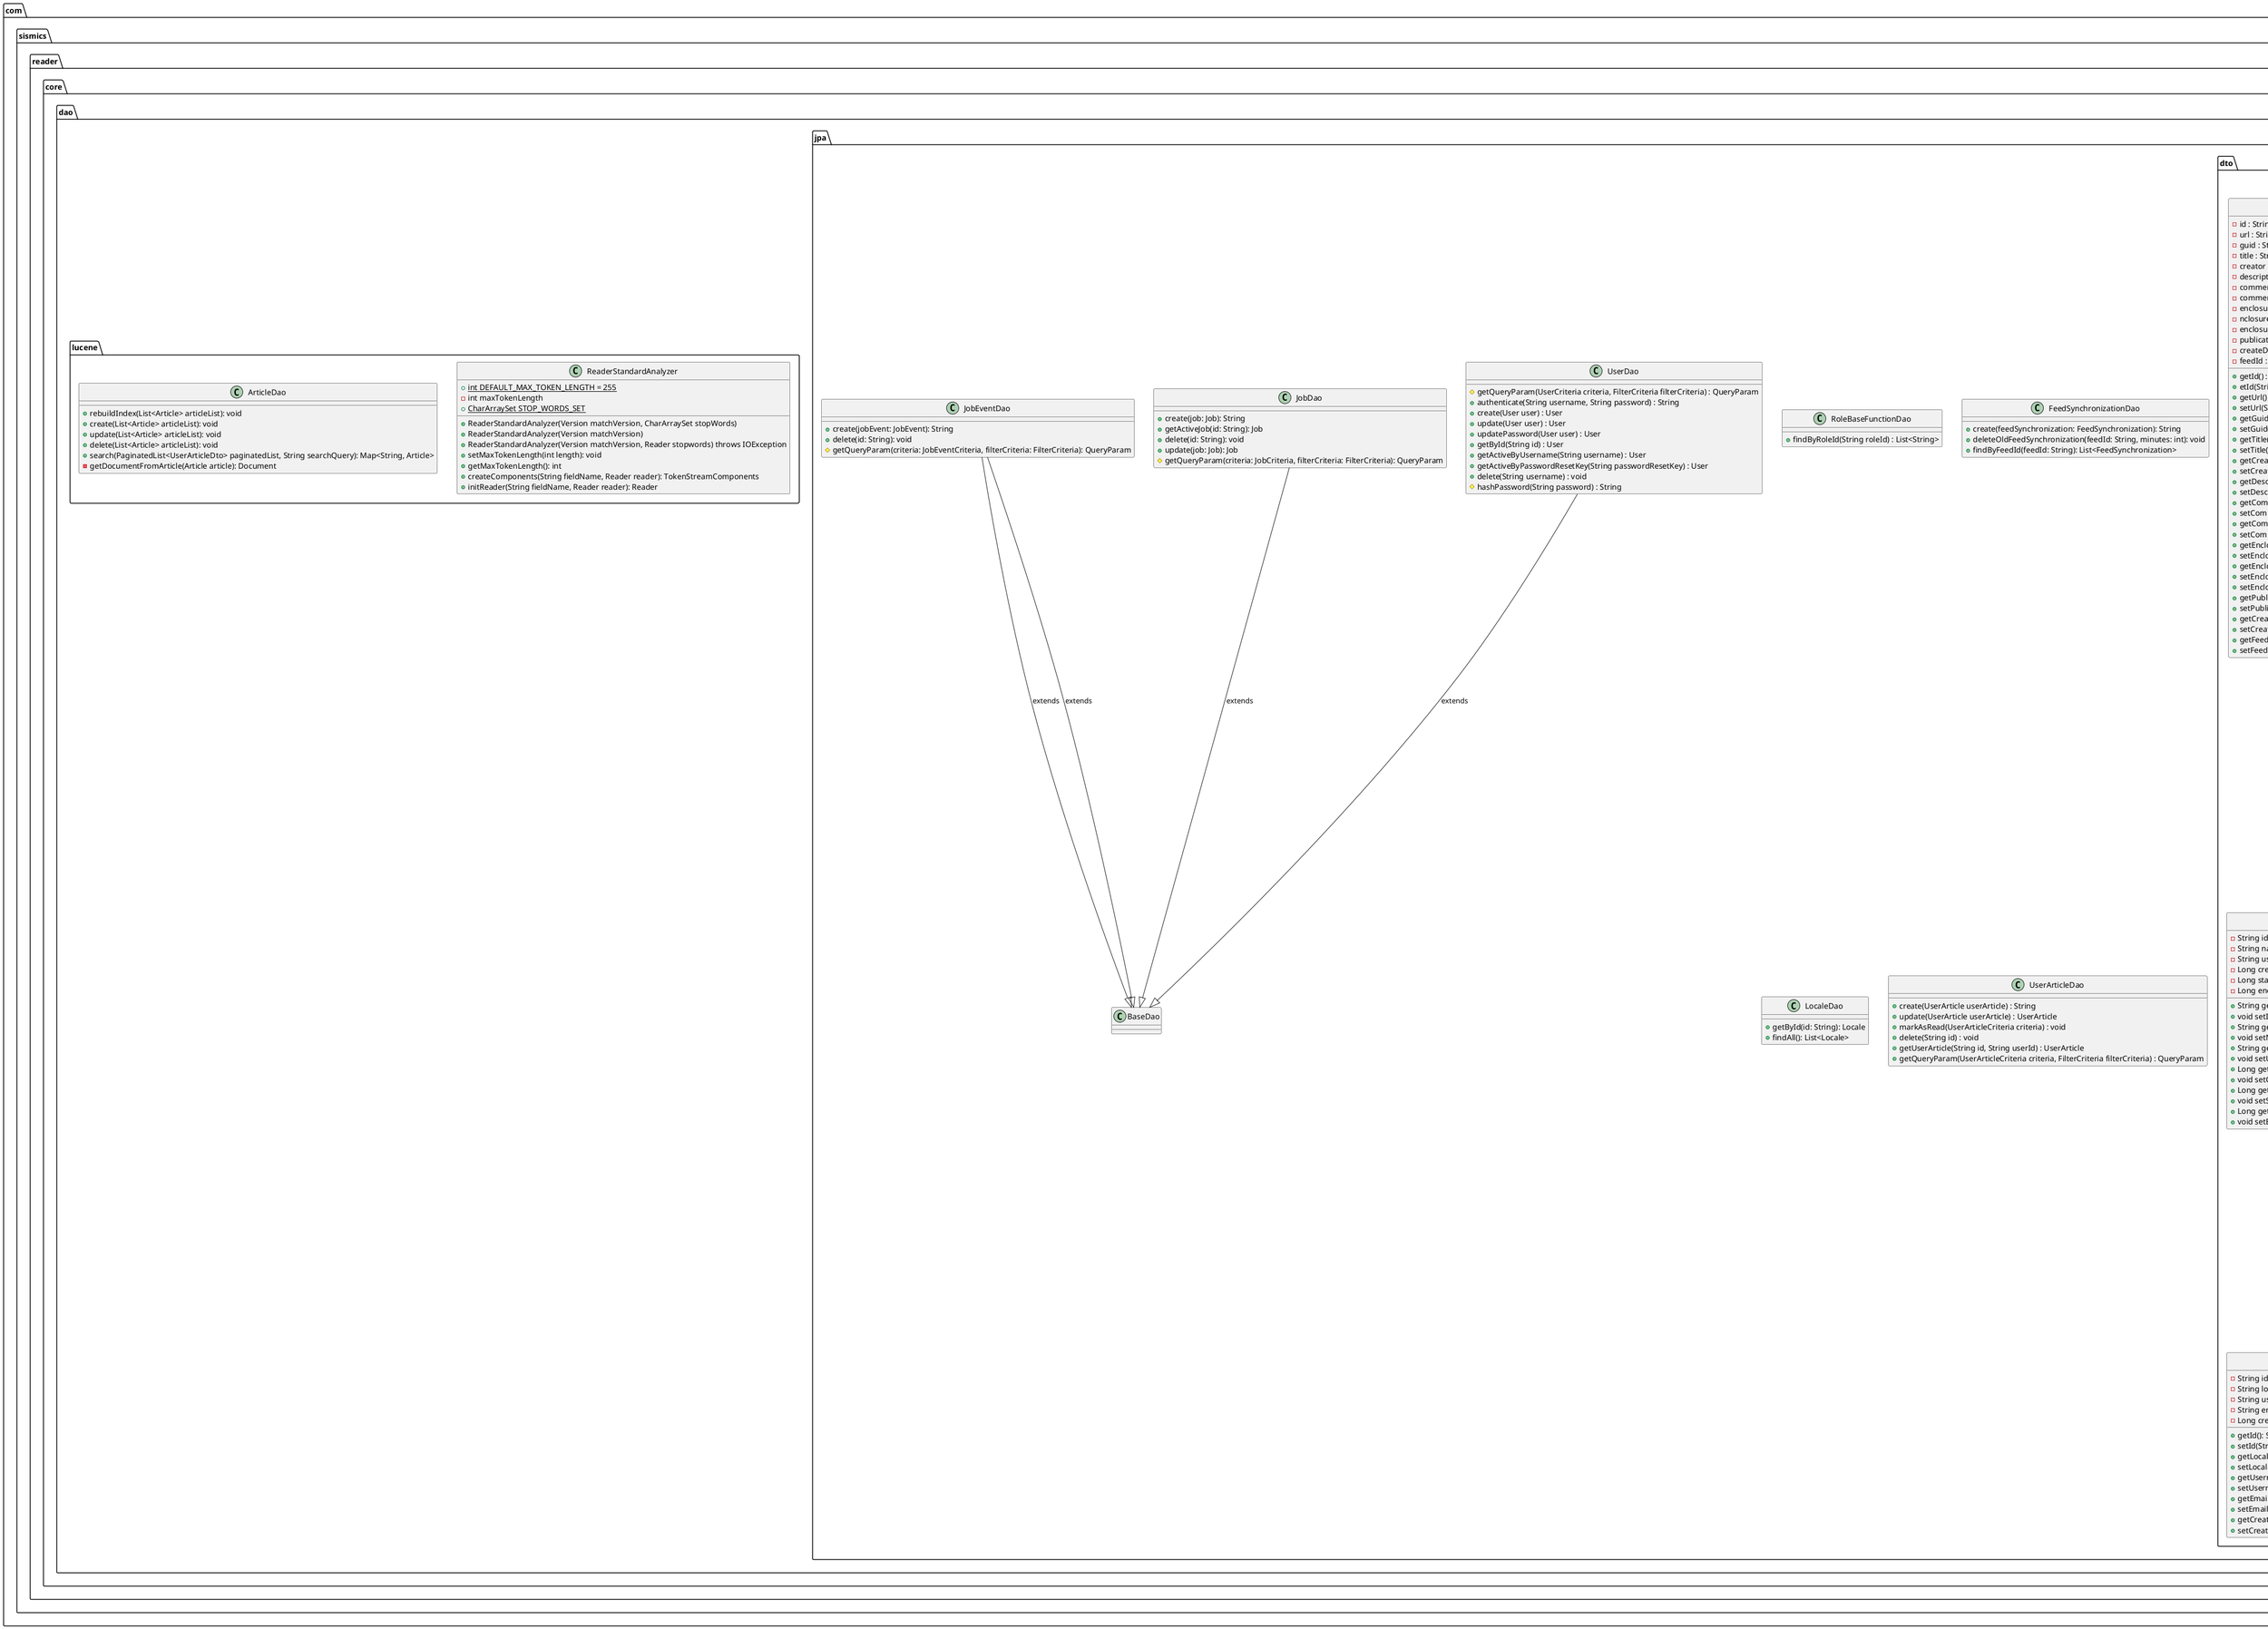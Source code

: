 @startuml classdiagram
package "com.sismics.reader.core.constant" {
    ' configtype.java
  enum ConfigType {
    LUCENE_DIRECTORY_STORAGE
  }

class Constants {
    ' constants.java how to represent static and final in class diagrams
    + String DEFAULT_LOCALE_ID = "en"
    + String DEFAULT_TIMEZONE_ID = "Europe/London"
    + String DEFAULT_THEME_ID = "default.less"
    + String DEFAULT_ADMIN_PASSWORD = "$2a$05$6Ny3TjrW3aVAL1or2SlcR.fhuDgPKp5jp.P9fBXwVNePgeLqb4i3C"
    + String LUCENE_DIRECTORY_STORAGE_RAM = "RAM"
    + String LUCENE_DIRECTORY_STORAGE_FILE = "FILE"
    + String DEFAULT_USER_ROLE = "user"
    + String JOB_IMPORT = "import"
    + String JOB_EVENT_FEED_COUNT = "import.feed_count"
    + String JOB_EVENT_STARRED_ARTICLED_COUNT = "import.starred_article_count"
    + String JOB_EVENT_FEED_IMPORT_SUCCESS = "import.feed_import_success"
    + String JOB_EVENT_FEED_IMPORT_FAILURE = "import.feed_import_failure"
    + String JOB_EVENT_STARRED_ARTICLE_IMPORT_SUCCESS = "import.starred_article_import_success"
    + String JOB_EVENT_STARRED_ARTICLE_IMPORT_FAILURE = "import.starred_article_import_failure"
}

}
package com.sismics.reader.core.dao.file.json {
    class StarredArticleImportedEvent {
        - Feed: feed
        - Article: article

        + getFeed() : Feed
        + setFeed(Feed feed) : void
        + getArticle() : Article
        + setArticle(Article article) : void
        + toString() : String
    }
    ' StarredArticleImportedEvent.java
'     ' // Representing relationships with Feed and Article classes
'     class Feed
'     class Article

'     ' // Usage relationships
'     StarredArticleImportedEvent --> Feed : feed
'     StarredArticleImportedEvent --> Article : article
}
package com.sismics.reader.core.dao.file.json {
    interface StarredArticleImportedListener {
        + onStarredArticleImported(StarredArticleImportedEvent event) : void
    }

    ' starredArticleImportedListener.java

    ' class StarredArticleImportedEvent

    ' // Association to represent the use of StarredArticleImportedEvent
    ' StarredArticleImportedListener --> StarredArticleImportedEvent : event
}
package com.sismics.reader.core.dao.file.json {
    class StarredReader {
        - {static}  log : Logger
        - StarredArticleImportedListener : starredArticleImportedListener

        + read(InputStream is) : void
        + setStarredArticleListener(StarredArticleImportedListener starredArticleListener) : void
    }
    ' starredReader.java
    ' class Feed {
    '     + void setRssUrl(String rssUrl)
    '     + void setTitle(String title)
    '     + void setUrl(String url)
    ' }

    ' class Article {
    '     + void setTitle(String title)
    '     + void setPublicationDate(Date publicationDate)
    '     + void setUrl(String url)
    '     + void setDescription(String description)
    ' }


    ' class JsonValidationUtil {
    '     + static void validateJsonString(JsonNode node, String field, boolean required)
    '     + static void validateJsonArray(JsonNode node, String field, boolean required)
    '     + static void validateJsonObject(JsonNode node, String field, boolean required)
    '     + static void validateJsonNumber(JsonNode node, String field, boolean required)
    ' }

    ' class Logger {
    '     + static Logger getLogger(Class clazz)
    '     + boolean isInfoEnabled()
    '     + void info(String message)
    ' }

    ' class ObjectMapper {
    '     + JsonNode readTree(InputStream is)
    ' }

    ' // Associations
    ' StarredReader --> "1" StarredArticleImportedListener
    ' StarredReader --> "1" Logger : log
    ' StarredReader --> "1" ObjectMapper
    ' StarredReader --> "*" JsonNode
    ' StarredReader --> "1" JsonValidationUtil
    ' StarredArticleImportedEvent --> Feed
    ' StarredArticleImportedEvent --> Article
    ' StarredArticleImportedListener --> StarredArticleImportedEvent
}

package com.sismics.reader.core.dao.file.opml {
    class OpmlFlattener {
        + {static} flatten(List<Outline> outlineList) : Map<String, List<Outline>> 
        - {static} flatten(List<Outline> outlineTree, Map<String, List<Outline>> outlineMap, String prefix) : void
        - {static} getPrefix(Outline outline, String prefix) : String
    }
    ' opmlFlattener.java

    ' class Outline {
    '     + String getXmlUrl()
    '     + String getText()
    '     + String getTitle()
    '     + List<Outline> getOutlineList()
    ' }

    ' class StringUtils {
    '     + static boolean isBlank(String str)
    '     + static boolean isNotBlank(String str)
    ' }

    ' ' // Associations
    ' OpmlFlattener --> Outline : uses
    ' OpmlFlattener --> StringUtils : uses
}


package com.sismics.reader.core.dao.file.opml {
    class DefaultHandler{}
    class OpmlReader extends DefaultHandler {
        - {static}  log : Logger
        - content : String 
        - rootOutline : Outline
        - currentOutline : Outline 
        ' - Element { UNKNOWN, OPML, BODY, OUTLINE } : enum 
        - currentElement : Element
        - elementStack : Stack<Element>
        - outlineStack : Stack<Outline> 

        + OpmlReader() : void 
        + read(InputStream is) : void
        + getOutlineList() : List<Outline>
        + startElement(String uri, String localName, String qName, Attributes attributes) : void
        + endElement(String uri, String localName, String qName) : void
        + characters(char[] ch, int start, int length) : void
        - pushElement(Element newElement) : void
        - popElement() : void
    }

    class Outline {
        + void setText(String text)
        + void setTitle(String title)
        + void setXmlUrl(String xmlUrl)
        + void setHtmlUrl(String htmlUrl)
        + void setType(String type)
        + List<Outline> getOutlineList()
    }
    ' OpmlReader.java
    ' class StringUtils {
    '     + static boolean isBlank(String str)
    '     + static String trim(String str)
    ' }

    ' class Logger {
    '     + static Logger getLogger(Class<?> clazz)
    '     + boolean isTraceEnabled()
    '     + void trace(String message)
    '     + void warn(String message)
    ' }

    ' class LoggerFactory {
    '     + static Logger getLogger(Class<?> clazz)
    ' }

    ' class SAXParser {
    '     + void parse(InputStream is, DefaultHandler handler)
    ' }

    ' class SAXParserFactory {
    '     + static SAXParserFactory newInstance()
    '     + void setNamespaceAware(boolean awareness)
    '     + void setFeature(String name, boolean value)
    '     + SAXParser newSAXParser() throws Exception
    ' }

    ' interface Attributes {
    '     + String getValue(String qName)
    ' }

    ' interface DefaultHandler {
    '     + void startElement(String uri, String localName, String qName, Attributes attributes) throws SAXException
    '     + void endElement(String uri, String localName, String qName) throws SAXException
    '     + void characters(char[] ch, int start, int length) throws SAXException
    ' }

    ' // Associations
    ' OpmlReader --> Outline : uses
    ' OpmlReader --> StringUtils : uses
    ' OpmlReader --> Logger : uses logging
    ' OpmlReader --> SAXParser : uses
    ' OpmlReader --> SAXParserFactory : uses
    ' OpmlReader --> Attributes : interacts
    ' Outline --> Outline : manages sub-outlines
    ' OpmlReader --|> DefaultHandler : extends
}


package com.sismics.reader.core.dao.file.opml {
    class Outline {
        - text : String 
        - title : String
        - type : String
        - xmlUrl : String
        - htmlUrl : String
        - outlineList : List<Outline>

        + Outline() : void
        + getText() : String
        + setText(String text) : void
        + getTitle() : String
        + setTitle(String title) : void
        + getType() : String
        + setType(String type) : void
        + getXmlUrl() : String
        + setXmlUrl(String xmlUrl) : void
        + getHtmlUrl() : String
        + setHtmlUrl(String htmlUrl) : void
        + getOutlineList() : List<Outline>
    }
}
package com.sismics.reader.core.dao.file.rss {
    class AtomArticleCommentUrlGuesserStrategy {
        + guess(List<AtomLink> atomLinkList) : String
    }
    ' AtomArticleCommentUrlGuesserStrategy.java

    ' AtomArticleCommentUrlGuesserStrategy --> "uses" AtomLink
    class AtomArticleUrlGuesserStrategy {
        + guess(List<AtomLink> atomLinkList) : String
    }
    ' AtomArticleUrlGuesserStrategy.java
    ' AtomLink.java
    class AtomLink {
        - rel : String
        - type : String
        - href : String

        + AtomLink(String rel, String type, String href)
        + getRel() : String
        + setRel(String rel) : void
        + getHref() : String
        + setHref(String href) : void
        + getType() : String
        + setType(String type) : void
    }
    ' AtomArticleUrlGuesserStrategy --> "uses" AtomLink
    class AtomUrlGuesserStrategy {
        + guessSiteUrl(List<AtomLink> atomLinkList) : String
        + guessFeedUrl(List<AtomLink> atomLinkList) : String
    }
    ' AtomUrlGuesserStrategy.java
    ' GuidFixer.java
    class GuidFixer {
        + {static} fixGuid(Article article) : void
    }

    ' class Article {
    '     - String guid
    '     - String url
    '     - String title
    '     - String description

    '     + String getGuid()
    '     + void setGuid(String guid)
    '     + String getUrl()
    '     + String getTitle()
    '     + String getDescription()
    ' }

    ' class StringUtils {
    '     + static boolean isBlank(String str)
    '     + static boolean isNotBlank(String str)
    ' }

    ' class Hashing {
    '     + static Hasher sha1()
    ' }

    ' class Hasher {
    '     + Hasher putString(String str)
    '     + String hash()
    ' }

    ' GuidFixer ..> Article : uses
    ' GuidFixer ..> StringUtils : uses
    ' GuidFixer ..> Hashing : uses
    ' Hashing ..> Hasher : creates

class RssReader  extends DefaultHandler {
    - {static} log : Logger
    - {static} DF_RSS : DateTimeFormatter
    - {static} DF_ATOM : DateTimeFormatter
    - {static} DF_DC : DateTimeFormatter
    - content : String
    - feed : Feed
    - article : Article
    - articleList : List<Article>
    - atomLinkList : List<AtomLink>
    - atomArticleLinkList : List<AtomLink>
    - fatalErrorCount : int
    - {static}  URI_XML : String
    - {static}  URI_ATOM :  String
    - {static}  URI_RDF : String
    - {static}  URI_SLASH : String
    - {static}  URI_DC : String
    - {static}  URI_CONTENT : String
    - {static}  URI_THREAD : String
    - feedType : FeedType
    - currentElement : Element
    - elementStack : Stack<Element>
    - {static} FATAL_ERROR_MAX : int
    ' - enum FeedType { RSS, ATOM, RDF }
    ' - enum Element {
    '     UNKNOWN, RSS, RSS_CHANNEL, RSS_TITLE, RSS_LINK,
    '     RSS_DESCRIPTION, RSS_LANGUAGE, ITEM, ITEM_TITLE,
    '     ITEM_GUID, ITEM_LINK, ITEM_COMMENTS, ITEM_SLASH_COMMENTS,
    '     ITEM_DESCRIPTION, ITEM_DC_CREATOR, ITEM_DC_DATE,
    '     ITEM_PUB_DATE, ITEM_CONTENT_ENCODED, ITEM_ENCLOSURE,
    '     FEED, ATOM_TITLE, ATOM_SUBTITLE, ATOM_LINK,
    '     ATOM_ID, ATOM_UPDATED, ENTRY, ENTRY_TITLE,
    '     ENTRY_LINK, ENTRY_UPDATED, ENTRY_ID, ENTRY_SUMMARY,
    '     ENTRY_CONTENT, ENTRY_AUTHOR, AUTHOR_NAME, RDF
    ' }

    + RssReader()
    'override methods
    + readRssFeed(InputStream is): void
    + startElement(String uri, String localName, String qName, Attributes attributes): void
}

' class Feed {
'     - String url
'     - String baseUri
'     - String language
'     + setUrl(String url): void
'     + setBaseUri(String baseUri): void
'     + setLanguage(String language): void
' }

' class Article {
'     - String guid
'     - String enclosureUrl
'     - Integer enclosureLength
'     - String enclosureType
'     + setGuid(String guid): void
'     + setEnclosureUrl(String enclosureUrl): void
'     + setEnclosureLength(Integer enclosureLength): void
'     + setEnclosureType(String enclosureType): void
' }

' RssReader *-- Feed
' RssReader *-- Article
' RssReader *-- AtomLink
' RssReader *-- Stack
' RssReader *-- List
'XmlReader.java
class XmlReader {
    - {static} HEADER_SIZE : int
    - internalInputStreamReader : InputStreamReader
    + XmlReader(InputStream in, String defaultEnc) 
    + close(): void
    + read(char[] cbuf, int off, int len): int
}

' class Reader {
'     + close(): void
'     + read(char[] cbuf, int off, int len): int
' }

' class InputStreamReader {
'     + InputStreamReader(InputStream in, String charsetName) <<constructor>>
'     + close(): void
'     + read(char[] cbuf, int off, int len): int
' }

' class InputStream {
' }

' class PushbackInputStream {
'     + PushbackInputStream(InputStream in, int size) <<constructor>>
'     + unread(byte[] buf, int off, int len): void
' }

' class ByteStreams {
'     + read(InputStream in, byte[] b, int off, int len): int
' }

' class Charset {
'     + forName(String charsetName): Charset
' }

' class Pattern {
'     + compile(String regex): Pattern
'     + matcher(CharSequence input): Matcher
' }

' class Matcher {
'     + find(): boolean
'     + group(int group): String
' }

XmlReader --|> Reader
' XmlReader *-- InputStreamReader
' XmlReader *-- PushbackInputStream
' XmlReader ..> ByteStreams : uses
' XmlReader ..> Charset : uses
' XmlReader ..> Pattern : uses
' Pattern ..> Matcher : creates

}
package "com.sismics.reader.core.dao.jpa.dto"{
class ArticleDto {
    - id : String
    - url : String
    - guid : String
    - title : String
    - creator : String
    - description : String
    - commentUrl : String
    - commentCount : int
    - enclosureUrl : String
    - nclosureCount : int
    - enclosureType : String
    - publicationDate : Date
    - createDate : Date
    - feedId : String

    + getId() : String
    + etId(String id) : void
    + getUrl() : String
    + setUrl(String url) : void
    + getGuid() : String
    + setGuid(String guid) : void
    + getTitle() : String
    + setTitle(String title) : void
    + getCreator() : String
    + setCreator(String creator) : void
    + getDescription() : String
    + setDescription(String description) : void
    + getCommentUrl() : String
    + setCommentUrl(String commentUrl) : void
    + getCommentCount() : int
    + setCommentCount(Integer commentCount) : void
    + getEnclosureUrl() : String
    + setEnclosureUrl(String enclosureUrl) : void
    + getEnclosureCount() : int
    + setEnclosureCount(Integer enclosureCount) : void
    + setEnclosureType(String enclosureType) : void
    + getPublicationDate() : Date
    + setPublicationDate(Date publicationDate) : void
    + getCreateDate() : Date
    + setCreateDate(Date createDate) : void
    + getFeedId() : String
    + setFeedId(String feedId) : void
}
class FeedDto {
    - String id
    - String rssUrl

    + String getId()
    + void setId(String id)
    + String getRssUrl()
    + void setRssUrl(String rssUrl)
}
class FeedSubscriptionDto {
    - id : String
    - feedSubscriptionTitle : String
    - feedTitle : String
    - userId : String
    - feedId : String
    - feedRssUrl : String
    - feedUrl : String
    - feedDescription : String
    - unreadUserArticleCount : int
    - synchronizationFailCount : int
    - createDate : Date
    - categoryId : String
    - categoryParentId : String
    - categoryName : String
    - categoryFolded : boolean

    + getId() : String
    + setId(String id) : void
    + getFeedSubscriptionTitle() : String 
    + setFeedSubscriptionTitle(String feedSubscriptionTitle) : void 
    + getFeedTitle() : String 
    + setFeedTitle(String feedTitle) : void 
    + getUserId() : String
    + setUserId(String userId) : void 
    + getFeedId() : String
    + setFeedId(String feedId) : void
    + getFeedRssUrl() : String
    + setFeedRssUrl(String feedRssUrl) : void
    + getFeedUrl() : String 
    + setFeedUrl(String feedUrl) : void 
    + getFeedDescription() : String 
    + setFeedDescription(String feedDescription) : void 
    + getUnreadUserArticleCount() : int
    + setUnreadUserArticleCount(Integer unreadUserArticleCount) : void
    + getSynchronizationFailCount() : int
    + setSynchronizationFailCount(Integer synchronizationFailCount) : void
    + getCreateDate() : Date
    + setCreateDate(Date createDate) : void
    + getCategoryId() : String
    + setCategoryId(String categoryId) : void
    + getCategoryParentId() : String
    + setCategoryParentId(String categoryParentId) : void
    + getCategoryName() : String
    + setCategoryName(String categoryName) : void
    + isCategoryFolded() : boolean
    + setCategoryFolded(boolean categoryFolded) : void
}
class JobDto {
    - String id
    - String name
    - String userId
    - Long createTimestamp
    - Long startTimestamp
    - Long endTimestamp

    + String getId()
    + void setId(String id)
    + String getName()
    + void setName(String name)
    + String getUserId()
    + void setUserId(String userId)
    + Long getCreateTimestamp()
    + void setCreateTimestamp(Long createTimestamp)
    + Long getStartTimestamp()
    + void setStartTimestamp(Long startTimestamp)
    + Long getEndTimestamp()
    + void setEndTimestamp(Long endTimestamp)
}
class JobEventDto {
    - id : String
    - name : String
    - value : String

    + getId(): String
    + setId(String id): void
    + getName(): String
    + setName(String name): void
    + getValue(): String
    + setValue(String value): void
}
class UserArticleDto {
    - id : String
    - readTimestamp : Long
    - starTimestamp : Long
    - feedTitle : String
    - feedSubscriptionId : String
    - feedSubscriptionTitle : String
    - articleId : String
    - articleUrl : String
    - articleGuid : String
    - articleTitle : String
    - articleCreator : String
    - articleDescription : String
    - articleCommentUrl : String
    - articleCommentCount : Integer
    - articleEnclosureUrl : String
    - articleEnclosureLength : Integer
    - articleEnclosureType : String
    - articlePublicationTimestamp : Long

    + getId(): String
    + setId(String id): void
    + getReadTimestamp(): Long
    + setReadTimestamp(Long readTimestamp): void
    + getStarTimestamp(): Long
    + setStarTimestamp(Long starTimestamp): void
    + getFeedTitle(): String
    + setFeedTitle(String feedTitle): void
    + getFeedSubscriptionId(): String
    + setFeedSubscriptionId(String feedSubscriptionId): void
    + getFeedSubscriptionTitle(): String
    + setFeedSubscriptionTitle(String feedSubscriptionTitle): void
    + getArticleId(): String
    + setArticleId(String articleId): void
    + getArticleUrl(): String
    + setArticleUrl(String articleUrl): void
    + getArticleGuid(): String
    + setArticleGuid(String articleGuid): void
    + getArticleTitle(): String
    + setArticleTitle(String articleTitle): void
    + getArticleCreator(): String
    + setArticleCreator(String articleCreator): void
    + getArticleDescription(): String
    + setArticleDescription(String articleDescription): void
    + getArticleCommentUrl(): String
    + setArticleCommentUrl(String articleCommentUrl): void
    + getArticleCommentCount(): Integer
    + setArticleCommentCount(Integer articleCommentCount): void
    + getArticleEnclosureUrl(): String
    + setArticleEnclosureUrl(String articleEnclosureUrl): void
    + getArticleEnclosureLength(): Integer
    + setArticleEnclosureLength(Integer articleEnclosureLength): void
    + getArticleEnclosureType(): String
    + setArticleEnclosureType(String articleEnclosureType): void
    + getArticlePublicationTimestamp(): Long
    + setArticlePublicationTimestamp(Long articlePublicationTimestamp): void
}
}
package "com.sismics.reader.core.dao.jpa.dto"{
class UserDto {
    - String id
    - String localeId
    - String username
    - String email
    - Long createTimestamp

    + getId(): String
    + setId(String id): void
    + getLocaleId(): String
    + setLocaleId(String localeId): void
    + getUsername(): String
    + setUsername(String username): void
    + getEmail(): String
    + setEmail(String email): void
    + getCreateTimestamp(): Long
    + setCreateTimestamp(Long createTimestamp): void
}
}
package "com.sismics.reader.core.dao.lucene"{
class ReaderStandardAnalyzer {
    + {static} int DEFAULT_MAX_TOKEN_LENGTH = 255
    - int maxTokenLength
    + {static} CharArraySet STOP_WORDS_SET

    + ReaderStandardAnalyzer(Version matchVersion, CharArraySet stopWords)
    + ReaderStandardAnalyzer(Version matchVersion)
    + ReaderStandardAnalyzer(Version matchVersion, Reader stopwords) throws IOException
    + setMaxTokenLength(int length): void
    + getMaxTokenLength(): int
    + createComponents(String fieldName, Reader reader): TokenStreamComponents
    + initReader(String fieldName, Reader reader): Reader
}

' class StopwordAnalyzerBase {
'     + StopwordAnalyzerBase(Version matchVersion, CharArraySet stopWords)
' }

' class StandardTokenizer {
'     + StandardTokenizer(Version matchVersion, Reader reader)
'     + setMaxTokenLength(int length): void
' }

' class TokenStreamComponents {
'     + TokenStreamComponents(StandardTokenizer src, TokenStream tok)
' }

' class StandardFilter {
'     + StandardFilter(Version matchVersion, TokenStream tok)
' }

' class LowerCaseFilter {
'     + LowerCaseFilter(Version matchVersion, TokenStream tok)
' }

' class StopFilter {
'     + StopFilter(Version matchVersion, TokenStream tok, CharArraySet stopwords)
' }

' class HTMLStripCharFilter {
'     + HTMLStripCharFilter(Reader reader)
' }

' ReaderStandardAnalyzer --|> StopwordAnalyzerBase
' ReaderStandardAnalyzer o-- StandardTokenizer
' ReaderStandardAnalyzer o-- TokenStreamComponents
' ReaderStandardAnalyzer ..> StandardFilter
' ReaderStandardAnalyzer ..> LowerCaseFilter
' ReaderStandardAnalyzer ..> StopFilter
' ReaderStandardAnalyzer ..> HTMLStripCharFilter

class ArticleDao {
    + rebuildIndex(List<Article> articleList): void
    + create(List<Article> articleList): void
    + update(List<Article> articleList): void
    + delete(List<Article> articleList): void
    + search(PaginatedList<UserArticleDto> paginatedList, String searchQuery): Map<String, Article>
    - getDocumentFromArticle(Article article): Document
}

' class LuceneUtil {
'     + handle(Consumer<IndexWriter> consumer): void
' }

' class AppContext {
'     + getInstance(): AppContext
'     + getIndexingService(): IndexingService
' }

' class IndexingService {
'     + getDirectoryReader(): DirectoryReader
' }

' class Article {
'     + getId(): String
'     + getUrl(): String
'     + getPublicationDate(): Date
'     + getTitle(): String
'     + getDescription(): String
' }

' class PaginatedList<UserArticleDto> {
'     + getOffset(): int
'     + getLimit(): int
'     + setResultCount(int count): void
' }

' class UserArticleDto {}

' class Document {}

' class QueryParserUtil {
'     + escape(String query): String
' }

' class StandardQueryParser {
'     + StandardQueryParser(ReaderStandardAnalyzer analyzer)
'     + setPhraseSlop(int slop): void
'     + parse(String query, String field): Query
' }

' class BooleanQuery {
'     + add(Query query, Occur occur): void
' }

' class GroupingSearch {
'     + GroupingSearch(String groupField)
'     + setGroupSort(Sort sort): void
'     + setFillSortFields(boolean fillFields): void
'     + setCachingInMB(int mb, boolean cache): void
'     + setAllGroups(boolean allGroups): void
'     + search(IndexSearcher searcher, Query query, int offset, int limit): TopGroups<BytesRef>
' }

' class TopGroups<BytesRef> {
'     - GroupDocs<BytesRef>[] groups
'     + int totalGroupCount
' }

' class PostingsHighlighter {
'     + PostingsHighlighter(int maxLength, BreakIterator breakIterator, PassageScorer scorer, PassageFormatter formatter)
'     + highlightFields(String[] fields, Query query, IndexSearcher searcher, TopDocs topDocs, int maxPassages): Map<String, String[]>
' }

' class PassageFormatter {
'     + format(Passage[] passages, String content): String
' }

' class Passage {}

' class IndexSearcher {}

' class Term {
'     + Term(String field, String text)
' }

' class Field {
'     + Field(String name, String value, FieldType type)
' }

' class FieldType {
'     + setIndexOptions(IndexOptions options): void
' }

' class IndexOptions {
'     + DOCS_AND_FREQS_AND_POSITIONS_AND_OFFSETS
' }

' class TextField {
'     + TYPE_STORED
' }

' class StringField {
'     + StringField(String name, String value, Field.Store store)
' }

' class LongField {
'     + LongField(String name, long value, Field.Store store)
' }

' ArticleDao ..> LuceneUtil
' ArticleDao ..> AppContext
' ArticleDao ..> Article
' ArticleDao ..> PaginatedList
' ArticleDao ..> StandardQueryParser
' ArticleDao ..> BooleanQuery
' ArticleDao ..> GroupingSearch
' ArticleDao ..> PostingsHighlighter
' ArticleDao ..> Term
' ArticleDao ..> Field
' ArticleDao ..> FieldType
}

package com.sismics.reader.core.dao.jpa {
    class RoleBaseFunctionDao {
        +findByRoleId(String roleId) : List<String> 
    }

    ' class ThreadLocalContext {
    '     +EntityManager get()
    ' }

    ' RoleBaseFunctionDao --> ThreadLocalContext : uses
    class UserDao {
        #getQueryParam(UserCriteria criteria, FilterCriteria filterCriteria) : QueryParam 
        +authenticate(String username, String password) : String
        +create(User user) : User
        +update(User user) : User 
        +updatePassword(User user) : User 
        +getById(String id) : User
        +getActiveByUsername(String username) : User
        +getActiveByPasswordResetKey(String passwordResetKey) : User
        +delete(String username) : void
        #hashPassword(String password) : String
    }
    UserDao --|> BaseDao : extends
    ' class User {
    '     -String id
    '     -String username
    '     -String email
    '     -Date createDate
    '     -String password
    '     -String localeId
    '     -String theme
    '     -Boolean displayTitleWeb
    '     -Boolean displayTitleMobile
    '     -Boolean displayUnreadWeb
    '     -Boolean displayUnreadMobile
    '     -Boolean firstConnection
    '     -Date deleteDate
    '     -String passwordResetKey
    ' }

    ' class QueryParam {
    '     -String query
    '     -List<String> criteriaList
    '     -Map<String, Object> parameterMap
    '     -FilterCriteria filterCriteria
    '     -UserMapper userMapper
    ' }

    ' class ThreadLocalContext {
    '     +EntityManager get()
    ' }



    ' class BCrypt {
    '     +String hashpw(String password, String salt)
    '     +boolean checkpw(String candidate, String hashed)
    '     +String gensalt()
    ' }

    ' Relationships
    ' UserDao --> ThreadLocalContext : uses
    ' Query --> User : queries
    ' QueryParam --> UserCriteria : depends on
    ' QueryParam --> FilterCriteria : depends on
    ' QueryParam --> UserMapper : depends on
    ' UserDao --> BCrypt : for password hashing
    ' UserDao --> Constants : uses

package com.sismics.reader.core.dao.jpa {
    class JobDao {
        + create(job: Job): String
        + getActiveJob(id: String): Job
        + delete(id: String): void
        + update(job: Job): Job
        # getQueryParam(criteria: JobCriteria, filterCriteria: FilterCriteria): QueryParam
    }

    JobDao --|> BaseDao : extends
}



' JobDao ..> JobCriteria : uses
' JobDao ..> JobDto : uses
' JobDao ..> JobMapper : uses
' JobDao ..> ThreadLocalContext : uses
' JobDao ..> EntityManager : uses
' JobDao ..> QueryParam : creates
' JobDao ..> SortCriteria : uses
' JobDao ..> FilterCriteria : uses
' JobDao ..> Job : manipulates
' JobDao --|> BaseDao : extends
package com.sismics.reader.core.dao.jpa {
    class JobEventDao {
        + create(jobEvent: JobEvent): String
        + delete(id: String): void
        # getQueryParam(criteria: JobEventCriteria, filterCriteria: FilterCriteria): QueryParam
    }

    JobEventDao --|> BaseDao : extends
}


' JobEventDao ..> JobEventCriteria : uses
' JobEventDao ..> JobEventDto : uses
' JobEventDao ..> JobEventMapper : uses
' JobEventDao ..> ThreadLocalContext : uses
' JobEventDao ..> EntityManager : uses
' JobEventDao ..> QueryParam : creates
' JobEventDao ..> SortCriteria : uses
' JobEventDao ..> FilterCriteria : uses
' JobEventDao ..> JobEvent : manipulates

package com.sismics.reader.core.dao.jpa {
    class FeedSynchronizationDao {
        + create(feedSynchronization: FeedSynchronization): String
        + deleteOldFeedSynchronization(feedId: String, minutes: int): void
        + findByFeedId(feedId: String): List<FeedSynchronization>
    }
}

' package com.sismics.reader.core.model.jpa {
'     class FeedSynchronization {
'         - id: String
'         - feedId: String
'         - createDate: Date
'         + setId(id: String): void
'         + setCreateDate(date: Date): void
'     }
' }

' package com.sismics.util.context {
'     class ThreadLocalContext {
'         + get(): ThreadLocalContext
'         + getEntityManager(): EntityManager
'     }
' }

' package com.sismics.util.jpa {
'     class DialectUtil {
'         + getDateDiff(startDate: String, diffValue: String, unit: String): String
'     }
' }

' FeedSynchronizationDao ..> FeedSynchronization : manipulates
' FeedSynchronizationDao ..> ThreadLocalContext : uses
' FeedSynchronizationDao ..> EntityManager : uses
' FeedSynchronizationDao ..> DialectUtil : uses

package com.sismics.reader.core.dao.jpa {
    class LocaleDao {
        + getById(id: String): Locale
        + findAll(): List<Locale>
    }
}

' package com.sismics.reader.core.model.jpa {
'     class Locale {
'         - id: String
'         - name: String
'         - description: String
'         + getId(): String
'         + setId(id: String): void
'         + getName(): String
'         + setName(name: String): void
'         + getDescription(): String
'         + setDescription(description: String): void
'     }
' }

' package com.sismics.util.context {
'     class ThreadLocalContext {
'         + get(): ThreadLocalContext
'         + getEntityManager(): EntityManager
'     }
' }

' LocaleDao ..> Locale : manipulates
' LocaleDao ..> ThreadLocalContext : uses
' LocaleDao ..> EntityManager : uses

class UserArticleDao {
    + create(UserArticle userArticle) : String 
    + update(UserArticle userArticle) : UserArticle 
    + markAsRead(UserArticleCriteria criteria) : void
    + delete(String id) : void
    + getUserArticle(String id, String userId) : UserArticle 
    + getQueryParam(UserArticleCriteria criteria, FilterCriteria filterCriteria) : QueryParam 
}
JobEventDao --|> BaseDao : extends
' class UserArticle {
'     + String id
'     + Date createDate
'     + Date readDate
'     + Date starredDate
'     + Date deleteDate
' }

' class UserArticleCriteria {
'     + Boolean isVisible
'     + Boolean isUnread
'     + Boolean isStarred
'     + String userId
'     + String feedId
'     + List<String> articleIdIn
'     + String articleId
'     + String userArticleId
'     + Boolean isSubscribed
'     + String categoryId
'     + Date articlePublicationDateMax
'     + Date userArticleStarredDateMax
'     + String articleIdMax
'     + String userArticleIdMax
'     + Boolean isFetchAllFeedSubscription
' }

' class FilterCriteria {
'     // Attributes for filter criteria
' }

' class QueryParam {
'     + QueryParam(String query, List<String> criteriaList, Map<String, Object> parameterMap, SortCriteria sortCriteria, FilterCriteria filterCriteria, Object mapper)
' }

' class ThreadLocalContext {
'     + static ThreadLocalContext get()
'     + EntityManager getEntityManager()
' }

' class SortCriteria {
'     + SortCriteria(String orderBy)
' }

' UserArticleDao --> UserArticle : uses
' UserArticleDao --> UserArticleCriteria : uses
' UserArticleDao --> FilterCriteria : uses
' UserArticleDao --> QueryParam : uses
' UserArticleDao --> ThreadLocalContext : accesses
' UserArticleDao --> SortCriteria : uses



}


@enduml